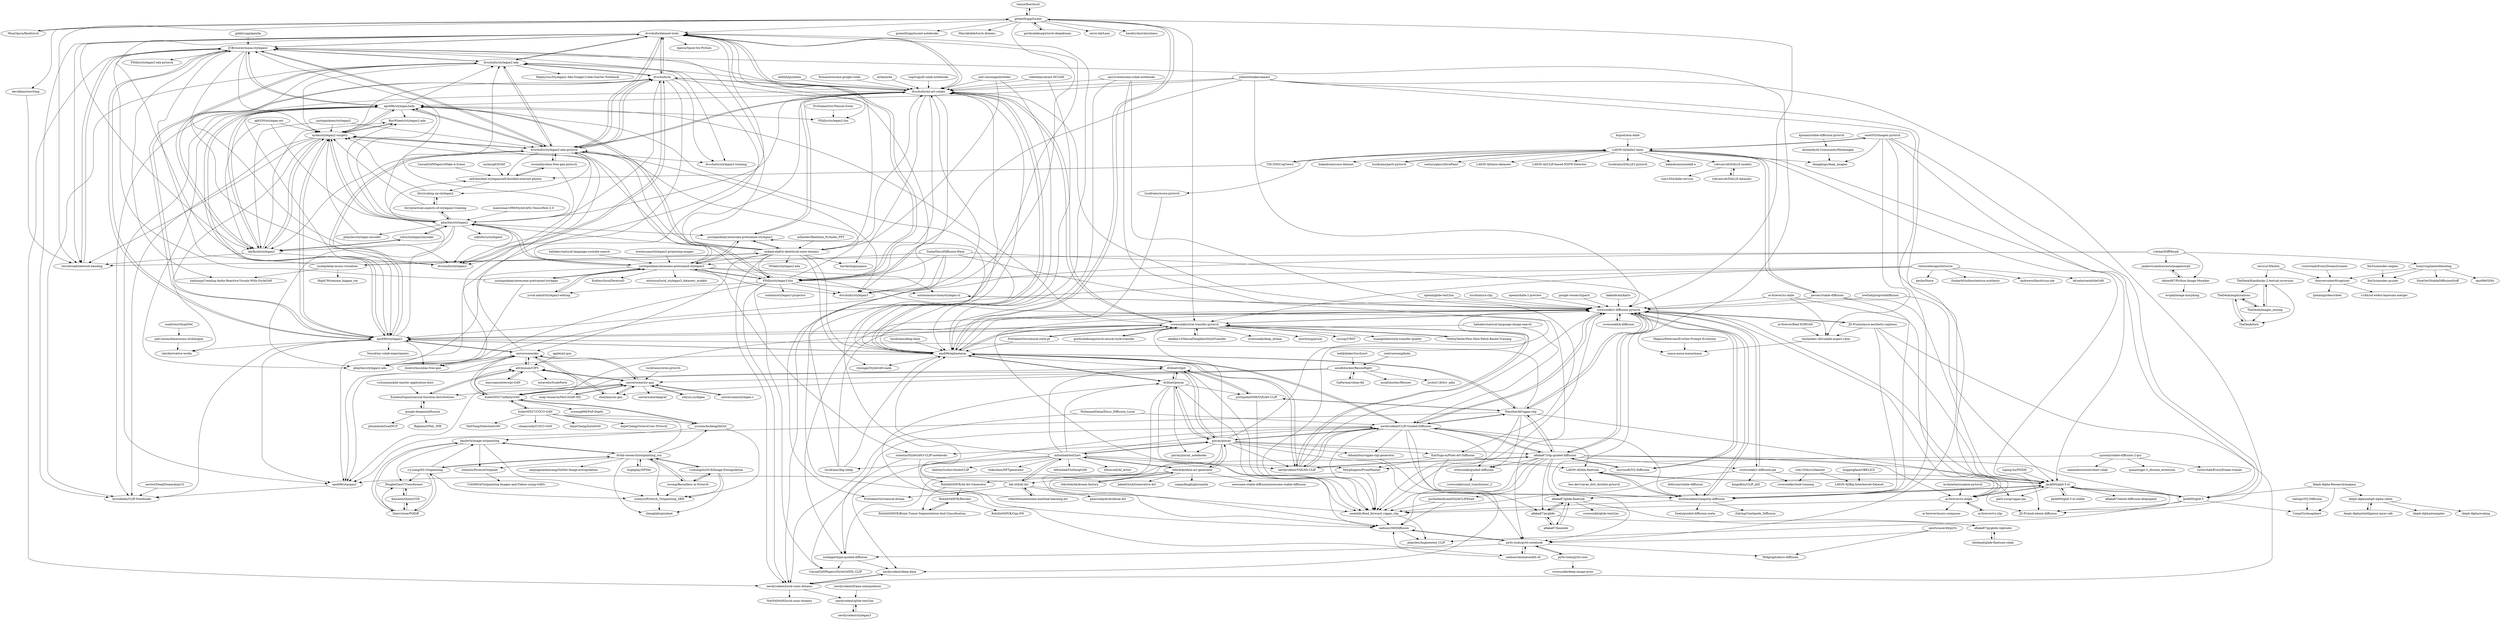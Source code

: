 digraph G {
"tensorflow/lucid" -> "greentfrapp/lucent" ["e"=1]
"giddyyupp/ganilla" -> "JCBrouwer/maua-stylegan2" ["e"=1]
"dvschultz/dataset-tools" -> "dvschultz/ai"
"dvschultz/dataset-tools" -> "dvschultz/ml-art-colabs"
"dvschultz/dataset-tools" -> "dvschultz/stylegan2-ada"
"dvschultz/dataset-tools" -> "JCBrouwer/maua-stylegan2"
"dvschultz/dataset-tools" -> "dvschultz/stylegan3"
"dvschultz/dataset-tools" -> "dvschultz/stylegan2"
"dvschultz/dataset-tools" -> "terrybroad/network-bending"
"dvschultz/dataset-tools" -> "dvschultz/stylegan2-ada-pytorch"
"dvschultz/dataset-tools" -> "PDillis/stylegan3-fun"
"dvschultz/dataset-tools" -> "skyflynil/stylegan2"
"dvschultz/dataset-tools" -> "eps696/stylegan2"
"dvschultz/dataset-tools" -> "Ajasra/Spout-for-Python" ["e"=1]
"dvschultz/dataset-tools" -> "PDillis/stylegan2-fun"
"dvschultz/dataset-tools" -> "levindabhi/CLIP-Notebooks"
"MisaOgura/flashtorch" -> "greentfrapp/lucent" ["e"=1]
"tugstugi/dl-colab-notebooks" -> "dvschultz/ml-art-colabs" ["e"=1]
"dvlab-research/outpainting_srn" -> "basilevh/image-outpainting"
"dvlab-research/outpainting_srn" -> "z-x-yang/NS-Outpainting"
"dvlab-research/outpainting_srn" -> "zcemycl/Pytorch_Outpainting_SRN"
"dvlab-research/outpainting_srn" -> "Liuhongzhi2018/Image-Extrapolation"
"dvlab-research/outpainting_srn" -> "recong/Boundless-in-Pytorch"
"dvlab-research/outpainting_srn" -> "nanjingxiaobawang/SieNet-Image-extrapolation"
"dvlab-research/outpainting_srn" -> "zhenglab/spiralnet"
"dvlab-research/outpainting_srn" -> "hughplay/DFNet" ["e"=1]
"dvlab-research/outpainting_srn" -> "owenzlz/DiverseOutpaint"
"dvlab-research/outpainting_srn" -> "yccyenchicheng/InOut"
"joel-simon/ganbreeder" -> "dvschultz/ml-art-colabs" ["e"=1]
"joel-simon/ganbreeder" -> "eps696/aphantasia" ["e"=1]
"joel-simon/ganbreeder" -> "mikael-alafriz-deel/lucid-sonic-dreams" ["e"=1]
"ak9250/stylegan-art" -> "skyflynil/stylegan2" ["e"=1]
"ak9250/stylegan-art" -> "pbaylies/stylegan2" ["e"=1]
"ak9250/stylegan-art" -> "aydao/stylegan2-surgery" ["e"=1]
"ProGamerGov/neural-style-pt" -> "crowsonkb/style-transfer-pytorch" ["e"=1]
"ProGamerGov/neural-style-pt" -> "eps696/aphantasia" ["e"=1]
"Adi-iitd/AI-Art" -> "mfrashad/text2art"
"Adi-iitd/AI-Art" -> "mehdidc/feed_forward_vqgan_clip"
"Adi-iitd/AI-Art" -> "vibertthio/awesome-machine-learning-art" ["e"=1]
"Adi-iitd/AI-Art" -> "ProGamerGov/neural-dream" ["e"=1]
"Adi-iitd/AI-Art" -> "dvschultz/ml-art-colabs"
"Adi-iitd/AI-Art" -> "pearsonkyle/Artificial-Art" ["e"=1]
"pbaylies/stylegan-encoder" -> "aydao/stylegan2-surgery" ["e"=1]
"texturedesign/texturize" -> "afruehstueck/tileGAN" ["e"=1]
"texturedesign/texturize" -> "kecho/Noice"
"texturedesign/texturize" -> "crowsonkb/style-transfer-pytorch"
"texturedesign/texturize" -> "PDillis/stylegan3-fun"
"texturedesign/texturize" -> "EmbarkStudios/texture-synthesis" ["e"=1]
"texturedesign/texturize" -> "andrewwillmott/sun-sky" ["e"=1]
"texturedesign/texturize" -> "pbaylies/stylegan2-ada"
"vibertthio/awesome-machine-learning-art" -> "dvschultz/ml-art-colabs" ["e"=1]
"vibertthio/awesome-machine-learning-art" -> "Adi-iitd/AI-Art" ["e"=1]
"hughplay/DFNet" -> "dvlab-research/outpainting_srn" ["e"=1]
"hubert0527/COCO-GAN" -> "shaanrockz/COCO-GAN"
"hubert0527/COCO-GAN" -> "AnjieCheng/InstaNAS" ["e"=1]
"hubert0527/COCO-GAN" -> "yccyenchicheng/InOut"
"hubert0527/COCO-GAN" -> "hubert0527/infinityGAN"
"hubert0527/COCO-GAN" -> "AnjieCheng/OctaveConv-Pytorch" ["e"=1]
"hubert0527/COCO-GAN" -> "Ha0Tang/SelectionGAN" ["e"=1]
"hubert0527/COCO-GAN" -> "dvlab-research/outpainting_srn"
"ProGamerGov/Neural-Zoom" -> "PDillis/stylegan2-fun"
"joel-simon/dimensions-of-dialogue" -> "tals/derivative-works"
"woctezuma/stylegan2-projecting-images" -> "justinpinkney/awesome-pretrained-stylegan3" ["e"=1]
"greentfrapp/lucent" -> "eps696/aphantasia"
"greentfrapp/lucent" -> "tensorflow/lucid" ["e"=1]
"greentfrapp/lucent" -> "crowsonkb/v-diffusion-pytorch"
"greentfrapp/lucent" -> "MisaOgura/flashtorch" ["e"=1]
"greentfrapp/lucent" -> "greentfrapp/lucent-notebooks"
"greentfrapp/lucent" -> "ProGamerGov/neural-dream" ["e"=1]
"greentfrapp/lucent" -> "Mayukhdeb/torch-dreams" ["e"=1]
"greentfrapp/lucent" -> "crowsonkb/style-transfer-pytorch"
"greentfrapp/lucent" -> "davidbau/rewriting" ["e"=1]
"greentfrapp/lucent" -> "terrybroad/network-bending"
"greentfrapp/lucent" -> "gordicaleksa/pytorch-deepdream" ["e"=1]
"greentfrapp/lucent" -> "serre-lab/Lens" ["e"=1]
"greentfrapp/lucent" -> "dvschultz/dataset-tools"
"greentfrapp/lucent" -> "hendrycks/robustness" ["e"=1]
"OndrejTexler/Few-Shot-Patch-Based-Training" -> "crowsonkb/style-transfer-pytorch" ["e"=1]
"justinpinkney/awesome-pretrained-stylegan2" -> "justinpinkney/awesome-pretrained-stylegan3" ["e"=1]
"justinpinkney/awesome-pretrained-stylegan2" -> "dvschultz/ml-art-colabs" ["e"=1]
"justinpinkney/awesome-pretrained-stylegan2" -> "mikael-alafriz-deel/lucid-sonic-dreams" ["e"=1]
"assafshocher/ResizeRight" -> "GaParmar/clean-fid" ["e"=1]
"assafshocher/ResizeRight" -> "assafshocher/Resizer" ["e"=1]
"assafshocher/ResizeRight" -> "universome/inr-gan"
"assafshocher/ResizeRight" -> "jychoi118/ilvr_adm" ["e"=1]
"assafshocher/ResizeRight" -> "chail/anyres-gan" ["e"=1]
"assafshocher/ResizeRight" -> "hubert0527/infinityGAN"
"l4rz/practical-aspects-of-stylegan2-training" -> "l4rz/scaling-up-stylegan2"
"l4rz/practical-aspects-of-stylegan2-training" -> "pbaylies/stylegan2"
"l4rz/practical-aspects-of-stylegan2-training" -> "aydao/stylegan2-surgery"
"dvschultz/ml-art-colabs" -> "dvschultz/dataset-tools"
"dvschultz/ml-art-colabs" -> "dvschultz/ai"
"dvschultz/ml-art-colabs" -> "justinpinkney/awesome-pretrained-stylegan2" ["e"=1]
"dvschultz/ml-art-colabs" -> "eps696/aphantasia"
"dvschultz/ml-art-colabs" -> "JCBrouwer/maua-stylegan2"
"dvschultz/ml-art-colabs" -> "dvschultz/stylegan2-ada-pytorch"
"dvschultz/ml-art-colabs" -> "dvschultz/stylegan2-ada"
"dvschultz/ml-art-colabs" -> "pbaylies/stylegan2"
"dvschultz/ml-art-colabs" -> "crowsonkb/v-diffusion-pytorch"
"dvschultz/ml-art-colabs" -> "crowsonkb/style-transfer-pytorch"
"dvschultz/ml-art-colabs" -> "PDillis/stylegan3-fun"
"dvschultz/ml-art-colabs" -> "eps696/stylegan2ada"
"dvschultz/ml-art-colabs" -> "eps696/stylegan2"
"dvschultz/ml-art-colabs" -> "harskish/ganspace" ["e"=1]
"dvschultz/ml-art-colabs" -> "dvschultz/stylegan3"
"manicman1999/StyleGAN2-Tensorflow-2.0" -> "pbaylies/stylegan2" ["e"=1]
"eps696/stylegan2" -> "eps696/stylegan2ada"
"eps696/stylegan2" -> "aydao/stylegan2-surgery"
"eps696/stylegan2" -> "JCBrouwer/maua-stylegan2"
"eps696/stylegan2" -> "eps696/stargan2"
"eps696/stylegan2" -> "dvschultz/stylegan2-ada"
"eps696/stylegan2" -> "duskvirkus/alias-free-gan"
"eps696/stylegan2" -> "dvschultz/stylegan2-ada-pytorch"
"eps696/stylegan2" -> "Norod/my-colab-experiments"
"eps696/stylegan2" -> "universome/alis"
"eps696/stylegan2" -> "self-distilled-stylegan/self-distilled-internet-photos"
"eps696/stylegan2" -> "levindabhi/CLIP-Notebooks"
"eps696/stylegan2" -> "tals/derivative-works"
"eps696/stylegan2" -> "eps696/aphantasia"
"msieg/deep-music-visualizer" -> "HighCWu/anime_biggan_toy" ["e"=1]
"msieg/deep-music-visualizer" -> "mikael-alafriz-deel/lucid-sonic-dreams"
"msieg/deep-music-visualizer" -> "hanhung/Creating-Audio-Reactive-Visuals-With-StyleGAN"
"msieg/deep-music-visualizer" -> "JCBrouwer/maua-stylegan2"
"sedthh/pyxelate" -> "dvschultz/ml-art-colabs" ["e"=1]
"aiXander/Realtime_PyAudio_FFT" -> "mikael-alafriz-deel/lucid-sonic-dreams" ["e"=1]
"justinpinkney/awesome-pretrained-stylegan" -> "justinpinkney/awesome-pretrained-stylegan3" ["e"=1]
"justinpinkney/awesome-pretrained-stylegan" -> "JCBrouwer/maua-stylegan2" ["e"=1]
"justinpinkney/awesome-pretrained-stylegan" -> "pbaylies/stylegan2-ada" ["e"=1]
"rolux/stylegan2encoder" -> "skyflynil/stylegan2" ["e"=1]
"rolux/stylegan2encoder" -> "pbaylies/stylegan2" ["e"=1]
"firmai/awesome-google-colab" -> "dvschultz/ml-art-colabs" ["e"=1]
"jankovicsandras/autoimagemorph" -> "ddowd97/Python-Image-Morpher"
"JCBrouwer/maua-stylegan2" -> "terrybroad/network-bending"
"JCBrouwer/maua-stylegan2" -> "dvschultz/stylegan2"
"JCBrouwer/maua-stylegan2" -> "maua-maua-maua/maua"
"JCBrouwer/maua-stylegan2" -> "dvschultz/dataset-tools"
"JCBrouwer/maua-stylegan2" -> "dvschultz/stylegan2-ada"
"JCBrouwer/maua-stylegan2" -> "eps696/stylegan2"
"JCBrouwer/maua-stylegan2" -> "hanhung/Creating-Audio-Reactive-Visuals-With-StyleGAN"
"JCBrouwer/maua-stylegan2" -> "aydao/stylegan2-surgery"
"JCBrouwer/maua-stylegan2" -> "dvschultz/stylegan2-ada-pytorch"
"JCBrouwer/maua-stylegan2" -> "eps696/stylegan2ada"
"JCBrouwer/maua-stylegan2" -> "nerdyrodent/lucid-sonic-dreams"
"JCBrouwer/maua-stylegan2" -> "PDillis/stylegan2-ada-pytorch"
"gordicaleksa/pytorch-neural-style-transfer" -> "crowsonkb/style-transfer-pytorch" ["e"=1]
"justinpinkney/stylegan2" -> "skyflynil/stylegan2" ["e"=1]
"justinpinkney/stylegan2" -> "aydao/stylegan2-surgery" ["e"=1]
"justinpinkney/stylegan2" -> "dvschultz/stylegan2-ada-pytorch" ["e"=1]
"skyflynil/stylegan2" -> "aydao/stylegan2-surgery"
"skyflynil/stylegan2" -> "dvschultz/stylegan2"
"skyflynil/stylegan2" -> "RoyWheels/stylegan2-ada"
"skyflynil/stylegan2" -> "terrybroad/network-bending"
"skyflynil/stylegan2" -> "eps696/stylegan2ada"
"skyflynil/stylegan2" -> "rolux/stylegan2encoder" ["e"=1]
"skyflynil/stylegan2" -> "dvschultz/ai"
"ddowd97/Python-Image-Morpher" -> "jankovicsandras/autoimagemorph"
"ddowd97/Python-Image-Morpher" -> "avojak/image-morphing"
"terrybroad/network-bending" -> "JCBrouwer/maua-stylegan2"
"lucidrains/siren-pytorch" -> "universome/inr-gan" ["e"=1]
"pbaylies/stylegan2" -> "aydao/stylegan2-surgery"
"pbaylies/stylegan2" -> "pbaylies/stylegan2-ada"
"pbaylies/stylegan2" -> "rolux/stylegan2encoder" ["e"=1]
"pbaylies/stylegan2" -> "skyflynil/stylegan2"
"pbaylies/stylegan2" -> "JCBrouwer/maua-stylegan2"
"pbaylies/stylegan2" -> "dvschultz/ai"
"pbaylies/stylegan2" -> "nikhiltiru/stylegan2" ["e"=1]
"pbaylies/stylegan2" -> "RoyWheels/stylegan2-ada"
"pbaylies/stylegan2" -> "dvschultz/stylegan2"
"pbaylies/stylegan2" -> "eps696/stylegan2ada"
"pbaylies/stylegan2" -> "dvschultz/stylegan2-ada"
"pbaylies/stylegan2" -> "l4rz/practical-aspects-of-stylegan2-training"
"pbaylies/stylegan2" -> "justinpinkney/awesome-pretrained-stylegan3"
"pbaylies/stylegan2" -> "justinpinkney/awesome-pretrained-stylegan2" ["e"=1]
"pbaylies/stylegan2" -> "pbaylies/stylegan-encoder" ["e"=1]
"davidbau/rewriting" -> "terrybroad/network-bending" ["e"=1]
"dvschultz/ai" -> "dvschultz/stylegan2"
"dvschultz/ai" -> "dvschultz/dataset-tools"
"dvschultz/ai" -> "dvschultz/ml-art-colabs"
"dvschultz/ai" -> "skyflynil/stylegan2"
"dvschultz/ai" -> "dvschultz/stylegan2-ada"
"dvschultz/ai" -> "dvschultz/stylegan2-training"
"dvschultz/ai" -> "dvschultz/stylegan2-ada-pytorch"
"dvschultz/ai" -> "aydao/stylegan2-surgery"
"dvschultz/ai" -> "dvschultz/stylegan3"
"dvschultz/ai" -> "pbaylies/stylegan2-ada"
"gordicaleksa/pytorch-deepdream" -> "greentfrapp/lucent" ["e"=1]
"z-x-yang/NS-Outpainting" -> "dvlab-research/outpainting_srn"
"z-x-yang/NS-Outpainting" -> "zcemycl/Pytorch_Outpainting_SRN"
"z-x-yang/NS-Outpainting" -> "Sherrylone/PQDiff"
"z-x-yang/NS-Outpainting" -> "basilevh/image-outpainting"
"z-x-yang/NS-Outpainting" -> "PengleiGao/UTransformer"
"basilevh/image-outpainting" -> "dvlab-research/outpainting_srn"
"basilevh/image-outpainting" -> "zcemycl/Pytorch_Outpainting_SRN"
"basilevh/image-outpainting" -> "owenzlz/DiverseOutpaint"
"basilevh/image-outpainting" -> "PengleiGao/UTransformer"
"basilevh/image-outpainting" -> "Sherrylone/PQDiff"
"dvschultz/stylegan2" -> "dvschultz/ai"
"recong/Boundless-in-Pytorch" -> "Liuhongzhi2018/Image-Extrapolation"
"recong/Boundless-in-Pytorch" -> "zcemycl/Pytorch_Outpainting_SRN"
"recong/Boundless-in-Pytorch" -> "dvlab-research/outpainting_srn"
"aydao/stylegan2-surgery" -> "RoyWheels/stylegan2-ada"
"aydao/stylegan2-surgery" -> "eps696/stylegan2ada"
"aydao/stylegan2-surgery" -> "levindabhi/CLIP-Notebooks"
"aydao/stylegan2-surgery" -> "skyflynil/stylegan2"
"aydao/stylegan2-surgery" -> "terrybroad/network-bending"
"aydao/stylegan2-surgery" -> "tals/derivative-works"
"aydao/stylegan2-surgery" -> "eps696/stylegan2"
"aydao/stylegan2-surgery" -> "pbaylies/stylegan2"
"aydao/stylegan2-surgery" -> "dvschultz/stylegan2-ada-pytorch"
"owenzlz/DiverseOutpaint" -> "Udit9654/Outpainting-Images-and-Videos-using-GANs"
"noahtren/GlyphNet" -> "joel-simon/dimensions-of-dialogue"
"Liuhongzhi2018/Image-Extrapolation" -> "zhenglab/spiralnet"
"Liuhongzhi2018/Image-Extrapolation" -> "recong/Boundless-in-Pytorch"
"Liuhongzhi2018/Image-Extrapolation" -> "dvlab-research/outpainting_srn"
"Liuhongzhi2018/Image-Extrapolation" -> "zcemycl/Pytorch_Outpainting_SRN"
"TheDenk/augmixations" -> "TheDenk/hwb"
"TheDenk/augmixations" -> "TheDenk/images_mixing"
"afiaka87/clip-guided-diffusion" -> "nerdyrodent/CLIP-Guided-Diffusion"
"afiaka87/clip-guided-diffusion" -> "crowsonkb/v-diffusion-pytorch"
"afiaka87/clip-guided-diffusion" -> "afiaka87/pyglide"
"afiaka87/clip-guided-diffusion" -> "EleutherAI/vqgan-clip"
"afiaka87/clip-guided-diffusion" -> "crowsonkb/guided-diffusion"
"afiaka87/clip-guided-diffusion" -> "Jack000/glid-3-xl"
"afiaka87/clip-guided-diffusion" -> "mehdidc/feed_forward_vqgan_clip"
"afiaka87/clip-guided-diffusion" -> "sadnow/360Diffusion"
"afiaka87/clip-guided-diffusion" -> "nerdyrodent/VQGAN-CLIP" ["e"=1]
"afiaka87/clip-guided-diffusion" -> "microsoft/VQ-Diffusion" ["e"=1]
"afiaka87/clip-guided-diffusion" -> "crowsonkb/v-diffusion-jax"
"afiaka87/clip-guided-diffusion" -> "pschaldenbrand/StyleCLIPDraw" ["e"=1]
"afiaka87/clip-guided-diffusion" -> "Jack000/glid-3"
"afiaka87/clip-guided-diffusion" -> "ai-forever/ru-dolph"
"afiaka87/clip-guided-diffusion" -> "afiaka87/glide-finetune"
"dvschultz/stylegan2-ada" -> "dvschultz/stylegan2-ada-pytorch"
"dvschultz/stylegan2-ada" -> "dvschultz/stylegan2-training"
"dvschultz/stylegan2-ada" -> "dvschultz/dataset-tools"
"dvschultz/stylegan2-ada" -> "dvschultz/stylegan2"
"dvschultz/stylegan2-ada" -> "JCBrouwer/maua-stylegan2"
"dvschultz/stylegan2-ada" -> "Hephyrius/Stylegan2-Ada-Google-Colab-Starter-Notebook"
"dvschultz/stylegan2-ada" -> "aydao/stylegan2-surgery"
"dvschultz/stylegan2-ada" -> "levindabhi/CLIP-Notebooks"
"dvschultz/stylegan2-ada" -> "eps696/stylegan2"
"dvschultz/stylegan2-ada" -> "dvschultz/ai"
"haltakov/natural-language-image-search" -> "nerdyrodent/CLIP-Guided-Diffusion" ["e"=1]
"haltakov/natural-language-image-search" -> "eps696/stylegan2" ["e"=1]
"eps696/aphantasia" -> "dvschultz/ml-art-colabs"
"eps696/aphantasia" -> "eps696/stylegan2"
"eps696/aphantasia" -> "greentfrapp/lucent"
"eps696/aphantasia" -> "crowsonkb/style-transfer-pytorch"
"eps696/aphantasia" -> "eps696/stargan2"
"eps696/aphantasia" -> "crowsonkb/v-diffusion-pytorch"
"eps696/aphantasia" -> "eps696/stylegan2ada"
"eps696/aphantasia" -> "nerdyrodent/VQGAN-CLIP" ["e"=1]
"eps696/aphantasia" -> "nerdyrodent/CLIP-Guided-Diffusion"
"eps696/aphantasia" -> "EleutherAI/vqgan-clip"
"eps696/aphantasia" -> "dribnet/pixray"
"eps696/aphantasia" -> "dribnet/clipit"
"eps696/aphantasia" -> "dvschultz/dataset-tools"
"eps696/aphantasia" -> "rinongal/StyleGAN-nada" ["e"=1]
"eps696/aphantasia" -> "justinpinkney/awesome-pretrained-stylegan2" ["e"=1]
"marcoamonteiro/pi-GAN" -> "advimman/CIPS" ["e"=1]
"nerdyrodent/VQGAN-CLIP" -> "nerdyrodent/CLIP-Guided-Diffusion" ["e"=1]
"nerdyrodent/VQGAN-CLIP" -> "eps696/aphantasia" ["e"=1]
"nerdyrodent/VQGAN-CLIP" -> "afiaka87/clip-guided-diffusion" ["e"=1]
"nerdyrodent/VQGAN-CLIP" -> "crowsonkb/v-diffusion-pytorch" ["e"=1]
"nerdyrodent/VQGAN-CLIP" -> "crowsonkb/style-transfer-pytorch" ["e"=1]
"lucidrains/deep-daze" -> "eps696/aphantasia" ["e"=1]
"lucidrains/big-sleep" -> "eps696/aphantasia" ["e"=1]
"lucidrains/big-sleep" -> "dvschultz/ml-art-colabs" ["e"=1]
"lucidrains/big-sleep" -> "crowsonkb/v-diffusion-pytorch" ["e"=1]
"GaParmar/clean-fid" -> "assafshocher/ResizeRight" ["e"=1]
"sportsracer48/pytti" -> "pytti-tools/pytti-notebook"
"sportsracer48/pytti" -> "Midgraph/disco-diffusion"
"Rohith04MVK/AI-Art-Generator" -> "Rohith04MVK/Recolor"
"Rohith04MVK/AI-Art-Generator" -> "Rohith04MVK/Brain-Tumor-Segmentation-And-Classification"
"Aleph-Alpha/aleph-alpha-client" -> "Aleph-Alpha/examples"
"Aleph-Alpha/aleph-alpha-client" -> "Aleph-Alpha/scaling"
"Aleph-Alpha/aleph-alpha-client" -> "Aleph-Alpha/intelligence-layer-sdk"
"teddykoker/torchsort" -> "assafshocher/ResizeRight" ["e"=1]
"hubert0527/infinityGAN" -> "yccyenchicheng/InOut"
"hubert0527/infinityGAN" -> "universome/alis"
"hubert0527/infinityGAN" -> "universome/inr-gan"
"hubert0527/infinityGAN" -> "advimman/CIPS"
"hubert0527/infinityGAN" -> "hubert0527/COCO-GAN"
"hubert0527/infinityGAN" -> "zswang666/PnP-Depth" ["e"=1]
"amrzv/awesome-colab-notebooks" -> "dvschultz/ml-art-colabs" ["e"=1]
"amrzv/awesome-colab-notebooks" -> "crowsonkb/v-diffusion-pytorch" ["e"=1]
"amrzv/awesome-colab-notebooks" -> "KaliYuga-ai/Pixel-Art-Diffusion" ["e"=1]
"amrzv/awesome-colab-notebooks" -> "eps696/aphantasia" ["e"=1]
"universome/inr-gan" -> "advimman/CIPS"
"universome/inr-gan" -> "sihyun-yu/digan" ["e"=1]
"universome/inr-gan" -> "chail/anyres-gan" ["e"=1]
"universome/inr-gan" -> "universome/stylegan-v" ["e"=1]
"universome/inr-gan" -> "universome/alis"
"universome/inr-gan" -> "snap-research/MoCoGAN-HD" ["e"=1]
"universome/inr-gan" -> "hubert0527/infinityGAN"
"universome/inr-gan" -> "universome/epigraf" ["e"=1]
"universome/inr-gan" -> "EmilienDupont/neural-function-distributions"
"haltakov/natural-language-youtube-search" -> "justinpinkney/awesome-pretrained-stylegan3" ["e"=1]
"mehdidc/feed_forward_vqgan_clip" -> "sadnow/360Diffusion"
"mehdidc/feed_forward_vqgan_clip" -> "pbaylies/Augmented_CLIP"
"EleutherAI/vqgan-clip" -> "mehdidc/feed_forward_vqgan_clip"
"EleutherAI/vqgan-clip" -> "crowsonkb/v-diffusion-pytorch"
"EleutherAI/vqgan-clip" -> "afiaka87/clip-guided-diffusion"
"EleutherAI/vqgan-clip" -> "crowsonkb/guided-diffusion"
"EleutherAI/vqgan-clip" -> "eps696/aphantasia"
"EleutherAI/vqgan-clip" -> "justinjohn0306/VQGAN-CLIP"
"EleutherAI/vqgan-clip" -> "nerdyrodent/CLIP-Guided-Diffusion"
"EleutherAI/vqgan-clip" -> "JD-P/cloob-latent-diffusion"
"EleutherAI/vqgan-clip" -> "eps696/stargan2"
"EleutherAI/vqgan-clip" -> "eps696/stylegan2"
"dvschultz/stylegan2-ada-pytorch" -> "dvschultz/stylegan2-ada"
"dvschultz/stylegan2-ada-pytorch" -> "aydao/stylegan2-surgery"
"dvschultz/stylegan2-ada-pytorch" -> "eps696/stylegan2ada"
"dvschultz/stylegan2-ada-pytorch" -> "l4rz/scaling-up-stylegan2"
"dvschultz/stylegan2-ada-pytorch" -> "dvschultz/dataset-tools"
"dvschultz/stylegan2-ada-pytorch" -> "JCBrouwer/maua-stylegan2"
"dvschultz/stylegan2-ada-pytorch" -> "eps696/stylegan2"
"dvschultz/stylegan2-ada-pytorch" -> "dvschultz/stylegan2"
"dvschultz/stylegan2-ada-pytorch" -> "dvschultz/stylegan2-training"
"dvschultz/stylegan2-ada-pytorch" -> "rosinality/alias-free-gan-pytorch" ["e"=1]
"dvschultz/stylegan2-ada-pytorch" -> "dvschultz/ai"
"dvschultz/stylegan2-ada-pytorch" -> "self-distilled-stylegan/self-distilled-internet-photos"
"dvschultz/stylegan2-ada-pytorch" -> "skyflynil/stylegan2"
"dvschultz/stylegan2-ada-pytorch" -> "dvschultz/stylegan3"
"dvschultz/stylegan2-ada-pytorch" -> "dvschultz/ml-art-colabs"
"mikael-alafriz-deel/lucid-sonic-dreams" -> "justinpinkney/awesome-pretrained-stylegan2" ["e"=1]
"mikael-alafriz-deel/lucid-sonic-dreams" -> "msieg/deep-music-visualizer"
"mikael-alafriz-deel/lucid-sonic-dreams" -> "JCBrouwer/maua-stylegan2"
"mikael-alafriz-deel/lucid-sonic-dreams" -> "dvschultz/ml-art-colabs"
"mikael-alafriz-deel/lucid-sonic-dreams" -> "justinpinkney/awesome-pretrained-stylegan3"
"mikael-alafriz-deel/lucid-sonic-dreams" -> "dvschultz/dataset-tools"
"mikael-alafriz-deel/lucid-sonic-dreams" -> "PDillis/stylegan3-fun"
"mikael-alafriz-deel/lucid-sonic-dreams" -> "eps696/aphantasia"
"mikael-alafriz-deel/lucid-sonic-dreams" -> "universome/alis"
"mikael-alafriz-deel/lucid-sonic-dreams" -> "dvschultz/stylegan2-ada-pytorch"
"mikael-alafriz-deel/lucid-sonic-dreams" -> "harskish/ganspace" ["e"=1]
"mikael-alafriz-deel/lucid-sonic-dreams" -> "pbaylies/stylegan2"
"mikael-alafriz-deel/lucid-sonic-dreams" -> "nerdyrodent/lucid-sonic-dreams"
"mikael-alafriz-deel/lucid-sonic-dreams" -> "rinongal/StyleGAN-nada" ["e"=1]
"mikael-alafriz-deel/lucid-sonic-dreams" -> "NVlabs/stylegan2-ada" ["e"=1]
"eps696/stylegan2ada" -> "aydao/stylegan2-surgery"
"eps696/stylegan2ada" -> "eps696/stylegan2"
"eps696/stylegan2ada" -> "pbaylies/stylegan2-ada"
"eps696/stylegan2ada" -> "skyflynil/stylegan2"
"eps696/stylegan2ada" -> "levindabhi/CLIP-Notebooks"
"eps696/stylegan2ada" -> "dvschultz/stylegan2-ada-pytorch"
"eps696/stylegan2ada" -> "PDillis/stylegan2-fun"
"eps696/stylegan2ada" -> "PDillis/stylegan3-fun"
"eps696/stylegan2ada" -> "eps696/stargan2"
"eps696/stylegan2ada" -> "RoyWheels/stylegan2-ada"
"eps696/stylegan2ada" -> "JCBrouwer/maua-stylegan2"
"eps696/stylegan2ada" -> "dvschultz/stylegan2-ada"
"robvanvolt/DALLE-datasets" -> "robvanvolt/DALLE-models"
"dribnet/clipit" -> "dribnet/pixray"
"dribnet/clipit" -> "mehdidc/feed_forward_vqgan_clip"
"dribnet/clipit" -> "eps696/stargan2"
"dribnet/clipit" -> "pixray/pixray"
"dribnet/clipit" -> "justinjohn0306/VQGAN-CLIP"
"rosinality/alias-free-gan-pytorch" -> "self-distilled-stylegan/self-distilled-internet-photos" ["e"=1]
"rosinality/alias-free-gan-pytorch" -> "duskvirkus/alias-free-gan" ["e"=1]
"rosinality/alias-free-gan-pytorch" -> "dvschultz/stylegan2-ada-pytorch" ["e"=1]
"EmilienDupont/neural-function-distributions" -> "advimman/CIPS"
"EmilienDupont/neural-function-distributions" -> "google-deepmind/functa"
"snap-research/MoCoGAN-HD" -> "universome/inr-gan" ["e"=1]
"snap-research/MoCoGAN-HD" -> "advimman/CIPS" ["e"=1]
"sadnow/AnimationKit-AI" -> "sadnow/360Diffusion"
"sadnow/AnimationKit-AI" -> "pytti-tools/pytti-notebook"
"volotat/DiffMorph" -> "ddowd97/Python-Image-Morpher"
"volotat/DiffMorph" -> "jankovicsandras/autoimagemorph"
"volotat/DiffMorph" -> "lunarring/latentblending"
"volotat/DiffMorph" -> "eps696/stylegan2"
"volotat/DiffMorph" -> "terrybroad/network-bending"
"universome/alis" -> "universome/inr-gan"
"universome/alis" -> "advimman/CIPS"
"universome/alis" -> "hubert0527/infinityGAN"
"universome/alis" -> "chail/anyres-gan" ["e"=1]
"universome/alis" -> "eps696/stylegan2"
"universome/alis" -> "aydao/stylegan2-surgery"
"universome/alis" -> "pbaylies/stylegan2-ada"
"universome/alis" -> "eps696/stargan2"
"universome/alis" -> "duskvirkus/alias-free-gan"
"justinjohn0306/VQGAN-CLIP" -> "mehdidc/feed_forward_vqgan_clip"
"justinjohn0306/VQGAN-CLIP" -> "dribnet/clipit"
"justinjohn0306/VQGAN-CLIP" -> "EleutherAI/vqgan-clip"
"crowsonkb/style-transfer-pytorch" -> "gordicaleksa/pytorch-neural-style-transfer" ["e"=1]
"crowsonkb/style-transfer-pytorch" -> "ProGamerGov/neural-style-pt" ["e"=1]
"crowsonkb/style-transfer-pytorch" -> "crowsonkb/v-diffusion-pytorch"
"crowsonkb/style-transfer-pytorch" -> "nkolkin13/NeuralNeighborStyleTransfer" ["e"=1]
"crowsonkb/style-transfer-pytorch" -> "eps696/aphantasia"
"crowsonkb/style-transfer-pytorch" -> "eps696/stylegan2"
"crowsonkb/style-transfer-pytorch" -> "crowsonkb/deep_dream" ["e"=1]
"crowsonkb/style-transfer-pytorch" -> "eps696/stylegan2ada"
"crowsonkb/style-transfer-pytorch" -> "dvschultz/ml-art-colabs"
"crowsonkb/style-transfer-pytorch" -> "moritztng/prism" ["e"=1]
"crowsonkb/style-transfer-pytorch" -> "OndrejTexler/Few-Shot-Patch-Based-Training" ["e"=1]
"crowsonkb/style-transfer-pytorch" -> "nerdyrodent/VQGAN-CLIP" ["e"=1]
"crowsonkb/style-transfer-pytorch" -> "czczup/URST" ["e"=1]
"crowsonkb/style-transfer-pytorch" -> "huangeddie/style-transfer-quality"
"crowsonkb/style-transfer-pytorch" -> "hubert0527/infinityGAN"
"crowsonkb/guided-diffusion" -> "crowsonkb/cond_transformer_2"
"RoyWheels/stylegan2-ada" -> "aydao/stylegan2-surgery"
"nerdyrodent/lucid-sonic-dreams" -> "nerdyrodent/deep-daze"
"nerdyrodent/lucid-sonic-dreams" -> "NotNANtoN/lucid-sonic-dreams"
"nerdyrodent/lucid-sonic-dreams" -> "nerdyrodent/glide-text2im"
"advimman/CIPS" -> "universome/inr-gan"
"advimman/CIPS" -> "EmilienDupont/neural-function-distributions"
"advimman/CIPS" -> "entavelis/ScaleParty"
"advimman/CIPS" -> "universome/alis"
"advimman/CIPS" -> "marcoamonteiro/pi-GAN" ["e"=1]
"robvanvolt/DALLE-models" -> "robvanvolt/DALLE-datasets"
"robvanvolt/DALLE-models" -> "rom1504/dalle-service"
"apple/ml-gsn" -> "advimman/CIPS" ["e"=1]
"ai-forever/ru-clip" -> "ai-forever/ru-dolph" ["e"=1]
"l4rz/scaling-up-stylegan2" -> "l4rz/practical-aspects-of-stylegan2-training"
"l4rz/scaling-up-stylegan2" -> "aydao/stylegan2-surgery"
"yccyenchicheng/InOut" -> "zcemycl/Pytorch_Outpainting_SRN"
"yccyenchicheng/InOut" -> "hubert0527/infinityGAN"
"yccyenchicheng/InOut" -> "basilevh/image-outpainting"
"eps696/stargan2" -> "levindabhi/CLIP-Notebooks"
"nshepperd/jax-guided-diffusion" -> "nerdyrodent/deep-daze"
"nshepperd/jax-guided-diffusion" -> "CasualGANPapers/StyleGANXL-CLIP"
"Rohith04MVK/Brain-Tumor-Segmentation-And-Classification" -> "Rohith04MVK/Recolor"
"aertist/DeepDreamAnimV2" -> "levindabhi/CLIP-Notebooks"
"nerdyrodent/deep-daze" -> "nerdyrodent/lucid-sonic-dreams"
"zcemycl/Pytorch_Outpainting_SRN" -> "zhenglab/spiralnet"
"pesser/stable-diffusion" -> "crowsonkb/v-diffusion-pytorch" ["e"=1]
"pesser/stable-diffusion" -> "Jack000/glid-3-xl" ["e"=1]
"pesser/stable-diffusion" -> "LAION-AI/dalle2-laion" ["e"=1]
"pesser/stable-diffusion" -> "multimodalart/majesty-diffusion" ["e"=1]
"PDillis/stylegan3-fun" -> "justinpinkney/awesome-pretrained-stylegan3"
"PDillis/stylegan3-fun" -> "nerdyrodent/lucid-sonic-dreams"
"PDillis/stylegan3-fun" -> "eps696/stylegan2ada"
"PDillis/stylegan3-fun" -> "dvschultz/stylegan3"
"PDillis/stylegan3-fun" -> "pbaylies/stylegan2-ada"
"PDillis/stylegan3-fun" -> "ouhenio/stylegan3-projector"
"PDillis/stylegan3-fun" -> "CasualGANPapers/StyleGANXL-CLIP"
"PDillis/stylegan3-fun" -> "dvschultz/dataset-tools"
"PDillis/stylegan3-fun" -> "yuval-alaluf/stylegan3-editing" ["e"=1]
"PDillis/stylegan3-fun" -> "dvschultz/stylegan2-ada-pytorch"
"PDillis/stylegan3-fun" -> "autonomousvision/stylegan-xl" ["e"=1]
"PDillis/stylegan3-fun" -> "aydao/stylegan2-surgery"
"ouhenio/StyleGAN3-CLIP-notebooks" -> "CasualGANPapers/StyleGANXL-CLIP"
"ouhenio/StyleGAN3-CLIP-notebooks" -> "sadnow/360Diffusion"
"ai-forever/ru-dalle" -> "ai-forever/ru-dolph" ["e"=1]
"ai-forever/ru-dalle" -> "crowsonkb/v-diffusion-pytorch" ["e"=1]
"ai-forever/ru-dalle" -> "shonenkov-AI/rudalle-aspect-ratio" ["e"=1]
"openai/glide-text2im" -> "crowsonkb/v-diffusion-pytorch" ["e"=1]
"lowfuel/progrockdiffusion" -> "Jack000/glid-3-xl" ["e"=1]
"lowfuel/progrockdiffusion" -> "crowsonkb/v-diffusion-pytorch" ["e"=1]
"crowsonkb/v-diffusion-pytorch" -> "afiaka87/clip-guided-diffusion"
"crowsonkb/v-diffusion-pytorch" -> "crowsonkb/v-diffusion-jax"
"crowsonkb/v-diffusion-pytorch" -> "crowsonkb/style-transfer-pytorch"
"crowsonkb/v-diffusion-pytorch" -> "nerdyrodent/CLIP-Guided-Diffusion"
"crowsonkb/v-diffusion-pytorch" -> "EleutherAI/vqgan-clip"
"crowsonkb/v-diffusion-pytorch" -> "crowsonkb/k-diffusion" ["e"=1]
"crowsonkb/v-diffusion-pytorch" -> "sadnow/360Diffusion"
"crowsonkb/v-diffusion-pytorch" -> "multimodalart/majesty-diffusion"
"crowsonkb/v-diffusion-pytorch" -> "mehdidc/feed_forward_vqgan_clip"
"crowsonkb/v-diffusion-pytorch" -> "JD-P/cloob-latent-diffusion"
"crowsonkb/v-diffusion-pytorch" -> "autonomousvision/stylegan-xl" ["e"=1]
"crowsonkb/v-diffusion-pytorch" -> "microsoft/VQ-Diffusion" ["e"=1]
"crowsonkb/v-diffusion-pytorch" -> "JD-P/simulacra-aesthetic-captions" ["e"=1]
"crowsonkb/v-diffusion-pytorch" -> "ai-forever/ru-dolph"
"crowsonkb/v-diffusion-pytorch" -> "nshepperd/jax-guided-diffusion"
"ai-forever/Real-ESRGAN" -> "shonenkov-AI/rudalle-aspect-ratio" ["e"=1]
"nerdyrodent/CLIP-Guided-Diffusion" -> "afiaka87/clip-guided-diffusion"
"nerdyrodent/CLIP-Guided-Diffusion" -> "nerdyrodent/VQGAN-CLIP" ["e"=1]
"nerdyrodent/CLIP-Guided-Diffusion" -> "crowsonkb/v-diffusion-pytorch"
"nerdyrodent/CLIP-Guided-Diffusion" -> "mehdidc/feed_forward_vqgan_clip"
"nerdyrodent/CLIP-Guided-Diffusion" -> "crowsonkb/guided-diffusion"
"nerdyrodent/CLIP-Guided-Diffusion" -> "nerdyrodent/deep-daze"
"nerdyrodent/CLIP-Guided-Diffusion" -> "pytti-tools/pytti-notebook"
"nerdyrodent/CLIP-Guided-Diffusion" -> "multimodalart/majesty-diffusion"
"nerdyrodent/CLIP-Guided-Diffusion" -> "eps696/aphantasia"
"nerdyrodent/CLIP-Guided-Diffusion" -> "nshepperd/jax-guided-diffusion"
"nerdyrodent/CLIP-Guided-Diffusion" -> "EleutherAI/vqgan-clip"
"nerdyrodent/CLIP-Guided-Diffusion" -> "afiaka87/pyglide"
"nerdyrodent/CLIP-Guided-Diffusion" -> "rkhamilton/vqgan-clip-generator"
"nerdyrodent/CLIP-Guided-Diffusion" -> "LAION-AI/ldm-finetune"
"nerdyrodent/CLIP-Guided-Diffusion" -> "pixray/pixray"
"rbbrdckybk/ai-art-generator" -> "rbbrdckybk/dream-factory" ["e"=1]
"rbbrdckybk/ai-art-generator" -> "mfrashad/text2art"
"rbbrdckybk/ai-art-generator" -> "Rohith04MVK/AI-Art-Generator"
"rbbrdckybk/ai-art-generator" -> "pixray/pixray"
"rbbrdckybk/ai-art-generator" -> "Adi-iitd/AI-Art"
"rbbrdckybk/ai-art-generator" -> "JakobGlock/Generative-Art" ["e"=1]
"rbbrdckybk/ai-art-generator" -> "sepandhaghighi/samila" ["e"=1]
"rbbrdckybk/ai-art-generator" -> "awesome-stable-diffusion/awesome-stable-diffusion" ["e"=1]
"autonomousvision/stylegan-xl" -> "crowsonkb/v-diffusion-pytorch" ["e"=1]
"MohamadZeina/Disco_Diffusion_Local" -> "nerdyrodent/CLIP-Guided-Diffusion" ["e"=1]
"MohamadZeina/Disco_Diffusion_Local" -> "nerdyrodent/lucid-sonic-dreams" ["e"=1]
"afiaka87/glide-finetune" -> "afiaka87/laionide"
"afiaka87/glide-finetune" -> "afiaka87/pyglide"
"afiaka87/glide-finetune" -> "afiaka87/pyglide-replicate"
"afiaka87/glide-finetune" -> "crowsonkb/glide-text2im"
"lucidrains/x-clip" -> "crowsonkb/v-diffusion-pytorch" ["e"=1]
"cene555/Imagen-pytorch" -> "deepglugs/deep_imagen"
"cene555/Imagen-pytorch" -> "LAION-AI/dalle2-laion"
"cene555/Imagen-pytorch" -> "shonenkov-AI/rudalle-aspect-ratio"
"cene555/Imagen-pytorch" -> "ai-forever/ru-dolph"
"cene555/Imagen-pytorch" -> "Jack000/glid-3-xl"
"cene555/Imagen-pytorch" -> "Jack000/glid-3"
"archinetai/surgeon-pytorch" -> "ai-forever/ru-dolph" ["e"=1]
"mfrashad/text2art" -> "rbbrdckybk/ai-art-generator"
"mfrashad/text2art" -> "dribnet/clipit"
"mfrashad/text2art" -> "Adi-iitd/AI-Art"
"mfrashad/text2art" -> "pixray/pixray"
"mfrashad/text2art" -> "Rohith04MVK/AI-Art-Generator"
"mfrashad/text2art" -> "dribnet/pixray"
"mfrashad/text2art" -> "nerdyrodent/VQGAN-CLIP" ["e"=1]
"mfrashad/text2art" -> "mfrashad/ClothingGAN"
"mfrashad/text2art" -> "eps696/aphantasia"
"mfrashad/text2art" -> "llSourcell/AI_Artist" ["e"=1]
"mfrashad/text2art" -> "lucidrains/big-sleep" ["e"=1]
"mfrashad/text2art" -> "mehdidc/feed_forward_vqgan_clip"
"mfrashad/text2art" -> "nerdyrodent/CLIP-Guided-Diffusion"
"mfrashad/text2art" -> "AndreyGuzhov/AudioCLIP" ["e"=1]
"mfrashad/text2art" -> "ritikrohan/NFTgenerator" ["e"=1]
"crowsonkb/v-diffusion-jax" -> "crowsonkb/v-diffusion-pytorch"
"crowsonkb/v-diffusion-jax" -> "mehdidc/feed_forward_vqgan_clip"
"crowsonkb/v-diffusion-jax" -> "patil-suraj/vqgan-jax"
"crowsonkb/v-diffusion-jax" -> "kingoflolz/CLIP_JAX" ["e"=1]
"crowsonkb/v-diffusion-jax" -> "crowsonkb/cloob-training"
"LAION-AI/ldm-finetune" -> "multimodalart/majesty-diffusion"
"LAION-AI/ldm-finetune" -> "Jack000/glid-3-xl"
"LAION-AI/ldm-finetune" -> "bes-dev/vqvae_dwt_distiller.pytorch"
"yuval-alaluf/stylegan3-editing" -> "justinpinkney/awesome-pretrained-stylegan3" ["e"=1]
"luping-liu/PNDM" -> "Jack000/glid-3-xl" ["e"=1]
"nkolkin13/NeuralNeighborStyleTransfer" -> "crowsonkb/style-transfer-pytorch" ["e"=1]
"rentruewang/koila" -> "assafshocher/ResizeRight" ["e"=1]
"THUDM/CogView2" -> "LAION-AI/dalle2-laion" ["e"=1]
"THUDM/CogView2" -> "self-distilled-stylegan/self-distilled-internet-photos" ["e"=1]
"lucidrains/nuwa-pytorch" -> "eps696/aphantasia" ["e"=1]
"pytti-tools/pytti-core" -> "pytti-tools/pytti-notebook"
"pytti-tools/pytti-core" -> "crowsonkb/deep-image-prior"
"openai/dalle-2-preview" -> "crowsonkb/v-diffusion-pytorch" ["e"=1]
"Jack000/glid-3-xl" -> "Jack000/glid-3"
"Jack000/glid-3-xl" -> "JD-P/cloob-latent-diffusion"
"Jack000/glid-3-xl" -> "LAION-AI/ldm-finetune"
"Jack000/glid-3-xl" -> "afiaka87/latent-diffusion-deepspeed"
"Jack000/glid-3-xl" -> "multimodalart/majesty-diffusion"
"Jack000/glid-3-xl" -> "Jack000/glid-3-xl-stable" ["e"=1]
"Jack000/glid-3-xl" -> "ai-forever/ru-dolph"
"Jack000/glid-3-xl" -> "patil-suraj/vqgan-jax"
"Jack000/glid-3-xl" -> "afiaka87/glide-finetune"
"universome/stylegan-v" -> "universome/inr-gan" ["e"=1]
"chail/anyres-gan" -> "universome/inr-gan" ["e"=1]
"chail/anyres-gan" -> "universome/alis" ["e"=1]
"justinpinkney/awesome-pretrained-stylegan3" -> "justinpinkney/awesome-pretrained-stylegan2" ["e"=1]
"justinpinkney/awesome-pretrained-stylegan3" -> "PDillis/stylegan3-fun"
"justinpinkney/awesome-pretrained-stylegan3" -> "yuval-alaluf/stylegan3-editing" ["e"=1]
"justinpinkney/awesome-pretrained-stylegan3" -> "justinpinkney/awesome-pretrained-stylegan" ["e"=1]
"justinpinkney/awesome-pretrained-stylegan3" -> "dvschultz/stylegan3"
"justinpinkney/awesome-pretrained-stylegan3" -> "edstoica/lucid_stylegan3_datasets_models"
"justinpinkney/awesome-pretrained-stylegan3" -> "JCBrouwer/maua-stylegan2"
"justinpinkney/awesome-pretrained-stylegan3" -> "eps696/stargan2"
"justinpinkney/awesome-pretrained-stylegan3" -> "mehdidc/feed_forward_vqgan_clip"
"justinpinkney/awesome-pretrained-stylegan3" -> "ouhenio/StyleGAN3-CLIP-notebooks"
"justinpinkney/awesome-pretrained-stylegan3" -> "EndlessSora/DeceiveD" ["e"=1]
"justinpinkney/awesome-pretrained-stylegan3" -> "dvschultz/stylegan2-ada-pytorch"
"justinpinkney/awesome-pretrained-stylegan3" -> "pbaylies/stylegan2"
"justinpinkney/awesome-pretrained-stylegan3" -> "autonomousvision/stylegan-xl" ["e"=1]
"rkhamilton/vqgan-clip-generator" -> "nerdyrodent/deep-daze"
"pixray/pixray" -> "dribnet/pixray"
"pixray/pixray" -> "dribnet/clipit"
"pixray/pixray" -> "nerdyrodent/CLIP-Guided-Diffusion"
"pixray/pixray" -> "crowsonkb/v-diffusion-pytorch"
"pixray/pixray" -> "nerdyrodent/VQGAN-CLIP" ["e"=1]
"pixray/pixray" -> "mfrashad/text2art"
"pixray/pixray" -> "rkhamilton/vqgan-clip-generator"
"pixray/pixray" -> "pixray/pixray_notebooks"
"pixray/pixray" -> "pytti-tools/pytti-notebook"
"pixray/pixray" -> "rbbrdckybk/ai-art-generator"
"pixray/pixray" -> "KaliYuga-ai/Pixel-Art-Diffusion"
"pixray/pixray" -> "crowsonkb/style-transfer-pytorch"
"pixray/pixray" -> "ouhenio/StyleGAN3-CLIP-notebooks"
"pixray/pixray" -> "afiaka87/clip-guided-diffusion"
"pixray/pixray" -> "sadnow/360Diffusion"
"self-distilled-stylegan/self-distilled-internet-photos" -> "rosinality/alias-free-gan-pytorch" ["e"=1]
"self-distilled-stylegan/self-distilled-internet-photos" -> "l4rz/scaling-up-stylegan2"
"Morphogens/ProsePainter" -> "eps696/stargan2"
"Morphogens/ProsePainter" -> "mehdidc/feed_forward_vqgan_clip"
"microsoft/VQ-Diffusion" -> "crowsonkb/v-diffusion-pytorch" ["e"=1]
"microsoft/VQ-Diffusion" -> "afiaka87/clip-guided-diffusion" ["e"=1]
"mchong6/SOAT" -> "self-distilled-stylegan/self-distilled-internet-photos" ["e"=1]
"vsitzmann/phd-master-application-docs" -> "EmilienDupont/neural-function-distributions" ["e"=1]
"Sxela/DiscoDiffusion-Warp" -> "nerdyrodent/lucid-sonic-dreams" ["e"=1]
"Sxela/DiscoDiffusion-Warp" -> "PDillis/stylegan3-fun" ["e"=1]
"Sxela/DiscoDiffusion-Warp" -> "multimodalart/majesty-diffusion" ["e"=1]
"Sxela/DiscoDiffusion-Warp" -> "pytti-tools/pytti-notebook" ["e"=1]
"Sxela/DiscoDiffusion-Warp" -> "justinpinkney/awesome-pretrained-stylegan3" ["e"=1]
"Sxela/DiscoDiffusion-Warp" -> "dvschultz/stylegan3" ["e"=1]
"cientgu/VQ-Diffusion" -> "CompVis/imagebart" ["e"=1]
"KaliYuga-ai/Pixel-Art-Diffusion" -> "multimodalart/majesty-diffusion"
"KaliYuga-ai/Pixel-Art-Diffusion" -> "LAION-AI/ldm-finetune"
"KaliYuga-ai/Pixel-Art-Diffusion" -> "Morphogens/ProsePainter"
"KaliYuga-ai/Pixel-Art-Diffusion" -> "nshepperd/jax-guided-diffusion"
"dribnet/pixray" -> "dribnet/clipit"
"dribnet/pixray" -> "pixray/pixray"
"dribnet/pixray" -> "mehdidc/feed_forward_vqgan_clip"
"dribnet/pixray" -> "eps696/aphantasia"
"dribnet/pixray" -> "pixray/pixray_notebooks"
"dribnet/pixray" -> "sadnow/360Diffusion"
"dribnet/pixray" -> "Morphogens/ProsePainter"
"dribnet/pixray" -> "justinjohn0306/VQGAN-CLIP"
"dribnet/pixray" -> "sadnow/AnimationKit-AI"
"pschaldenbrand/StyleCLIPDraw" -> "sadnow/360Diffusion" ["e"=1]
"pschaldenbrand/StyleCLIPDraw" -> "mehdidc/feed_forward_vqgan_clip" ["e"=1]
"sihyun-yu/digan" -> "universome/inr-gan" ["e"=1]
"pytti-tools/pytti-notebook" -> "pytti-tools/pytti-core"
"pytti-tools/pytti-notebook" -> "sadnow/360Diffusion"
"pytti-tools/pytti-notebook" -> "nshepperd/jax-guided-diffusion"
"pytti-tools/pytti-notebook" -> "Midgraph/disco-diffusion"
"pytti-tools/pytti-notebook" -> "sadnow/AnimationKit-AI"
"johnowhitaker/aiaiart" -> "pytti-tools/pytti-notebook" ["e"=1]
"johnowhitaker/aiaiart" -> "crowsonkb/v-diffusion-pytorch" ["e"=1]
"johnowhitaker/aiaiart" -> "dvschultz/ml-art-colabs" ["e"=1]
"johnowhitaker/aiaiart" -> "PDillis/stylegan3-fun" ["e"=1]
"johnowhitaker/aiaiart" -> "justinpinkney/awesome-pretrained-stylegan3" ["e"=1]
"johnowhitaker/aiaiart" -> "multimodalart/majesty-diffusion" ["e"=1]
"johnowhitaker/aiaiart" -> "JD-P/cloob-latent-diffusion" ["e"=1]
"Aleph-Alpha-Research/magma" -> "Aleph-Alpha/aleph-alpha-client"
"Aleph-Alpha-Research/magma" -> "Jack000/glid-3"
"Aleph-Alpha-Research/magma" -> "CompVis/imagebart"
"afiaka87/pyglide" -> "afiaka87/laionide"
"afiaka87/pyglide" -> "afiaka87/pyglide-replicate"
"afiaka87/pyglide" -> "afiaka87/glide-finetune"
"nerdyrodent/glide-text2im" -> "nerdyrodent/stylegan3"
"shonenkov-AI/rudalle-aspect-ratio" -> "maua-maua-maua/maua"
"CasualGANPapers/Make-A-Scene" -> "self-distilled-stylegan/self-distilled-internet-photos" ["e"=1]
"multimodalart/majesty-diffusion" -> "LAION-AI/ldm-finetune"
"multimodalart/majesty-diffusion" -> "Zalring/Centipede_Diffusion" ["e"=1]
"multimodalart/majesty-diffusion" -> "Jack000/glid-3-xl"
"multimodalart/majesty-diffusion" -> "mehdidc/feed_forward_vqgan_clip"
"multimodalart/majesty-diffusion" -> "crowsonkb/v-diffusion-pytorch"
"multimodalart/majesty-diffusion" -> "Sxela/guided-diffusion-sxela"
"ai-forever/ru-dolph" -> "ai-forever/ru-clip" ["e"=1]
"ai-forever/ru-dolph" -> "ai-forever/music-composer"
"ai-forever/ru-dolph" -> "mehdidc/feed_forward_vqgan_clip"
"ai-forever/ru-dolph" -> "Jack000/glid-3-xl"
"nerdyrodent/frame-interpolation" -> "nerdyrodent/glide-text2im"
"sadnow/360Diffusion" -> "pbaylies/Augmented_CLIP"
"sadnow/360Diffusion" -> "pytti-tools/pytti-notebook"
"Jack000/glid-3" -> "Jack000/glid-3-xl"
"Jack000/glid-3" -> "pbaylies/Augmented_CLIP"
"Jack000/glid-3" -> "JD-P/cloob-latent-diffusion"
"Jack000/glid-3" -> "CompVis/imagebart"
"nerdyrodent/stylegan3" -> "nerdyrodent/glide-text2im"
"afiaka87/laionide" -> "afiaka87/pyglide"
"afiaka87/laionide" -> "afiaka87/glide-finetune"
"Rohith04MVK/Recolor" -> "Rohith04MVK/Brain-Tumor-Segmentation-And-Classification"
"Rohith04MVK/Recolor" -> "Rohith04MVK/Cpp-NN"
"PengleiGao/UTransformer" -> "Kaiseem/QueryOTR"
"TheDenk/hwb" -> "TheDenk/augmixations"
"eliohead/glide-finetune-colab" -> "afiaka87/pyglide-replicate"
"afiaka87/pyglide-replicate" -> "eliohead/glide-finetune-colab"
"crowsonkb/k-diffusion" -> "crowsonkb/v-diffusion-pytorch" ["e"=1]
"kuprel/min-dalle" -> "LAION-AI/dalle2-laion" ["e"=1]
"kjsman/stable-diffusion-pytorch" -> "AssemblyAI-Community/MinImagen" ["e"=1]
"google-research/parti" -> "crowsonkb/v-diffusion-pytorch" ["e"=1]
"LAION-AI/dalle2-laion" -> "cene555/Imagen-pytorch"
"LAION-AI/dalle2-laion" -> "deepglugs/deep_imagen"
"LAION-AI/dalle2-laion" -> "lucidrains/parti-pytorch" ["e"=1]
"LAION-AI/dalle2-laion" -> "THUDM/CogView2" ["e"=1]
"LAION-AI/dalle2-laion" -> "Jack000/glid-3-xl"
"LAION-AI/dalle2-laion" -> "pesser/stable-diffusion" ["e"=1]
"LAION-AI/dalle2-laion" -> "centuryglass/IntraPaint"
"LAION-AI/dalle2-laion" -> "LAION-AI/laion-datasets" ["e"=1]
"LAION-AI/dalle2-laion" -> "LAION-AI/CLIP-based-NSFW-Detector" ["e"=1]
"LAION-AI/dalle2-laion" -> "lucidrains/DALLE2-pytorch" ["e"=1]
"LAION-AI/dalle2-laion" -> "lucidrains/nuwa-pytorch" ["e"=1]
"LAION-AI/dalle2-laion" -> "Jack000/glid-3"
"LAION-AI/dalle2-laion" -> "kakaobrain/mindall-e" ["e"=1]
"LAION-AI/dalle2-laion" -> "kakaobrain/coyo-dataset" ["e"=1]
"LAION-AI/dalle2-laion" -> "robvanvolt/DALLE-models"
"JD-P/simulacra-aesthetic-captions" -> "crowsonkb/v-diffusion-pytorch" ["e"=1]
"JD-P/simulacra-aesthetic-captions" -> "multimodalart/majesty-diffusion" ["e"=1]
"JD-P/simulacra-aesthetic-captions" -> "Jack000/glid-3-xl" ["e"=1]
"JD-P/simulacra-aesthetic-captions" -> "shonenkov-AI/rudalle-aspect-ratio" ["e"=1]
"JD-P/simulacra-aesthetic-captions" -> "nerdyrodent/lucid-sonic-dreams" ["e"=1]
"qunash/stable-diffusion-2-gui" -> "qunash/gpt-3_chrome_extension"
"qunash/stable-diffusion-2-gui" -> "victorchall/EveryDream-trainer" ["e"=1]
"qunash/stable-diffusion-2-gui" -> "camenduru/controlnet-colab" ["e"=1]
"qunash/stable-diffusion-2-gui" -> "Morphogens/ProsePainter"
"deforum/stable-diffusion" -> "multimodalart/majesty-diffusion" ["e"=1]
"lunarring/latentblending" -> "DiceOwl/StableDiffusionStuff" ["e"=1]
"lunarring/latentblending" -> "theovercomer8/captionr"
"lunarring/latentblending" -> "XmYx/ainodes-pyside"
"lunarring/latentblending" -> "eps696/SDfu"
"rbbrdckybk/dream-factory" -> "rbbrdckybk/ai-art-generator" ["e"=1]
"AssemblyAI-Community/MinImagen" -> "deepglugs/deep_imagen"
"Jack000/glid-3-xl-stable" -> "Jack000/glid-3-xl" ["e"=1]
"victorchall/EveryDream2trainer" -> "theovercomer8/captionr" ["e"=1]
"lucidrains/parti-pytorch" -> "LAION-AI/dalle2-laion" ["e"=1]
"google-deepmind/functa" -> "jihoontack/GradNCP" ["e"=1]
"google-deepmind/functa" -> "Rajhans0/Poly_INR" ["e"=1]
"google-deepmind/functa" -> "EmilienDupont/neural-function-distributions"
"kakaobrain/karlo" -> "crowsonkb/v-diffusion-pytorch" ["e"=1]
"theovercomer8/captionr" -> "tjennings/described"
"theovercomer8/captionr" -> "s1dlx/sd-webui-bayesian-merger" ["e"=1]
"rom1504/cc2dataset" -> "LAION-AI/Big-Interleaved-Dataset"
"rom1504/cc2dataset" -> "crowsonkb/cloob-training"
"MagnusPetersen/EvoGen-Prompt-Evolution" -> "maua-maua-maua/maua" ["e"=1]
"Kaiseem/QueryOTR" -> "PengleiGao/UTransformer"
"Kaiseem/QueryOTR" -> "Sherrylone/PQDiff"
"ml4a/ml4a" -> "dvschultz/ml-art-colabs" ["e"=1]
"huggingface/OBELICS" -> "LAION-AI/Big-Interleaved-Dataset" ["e"=1]
"seruva19/kubin" -> "TheDenk/Kandinsky-2-textual-inversion"
"seruva19/kubin" -> "theovercomer8/captionr"
"XmYx/ainodes-engine" -> "XmYx/ainodes-pyside" ["e"=1]
"TheDenk/Kandinsky-2-textual-inversion" -> "TheDenk/images_mixing"
"TheDenk/Kandinsky-2-textual-inversion" -> "TheDenk/hwb"
"TheDenk/Kandinsky-2-textual-inversion" -> "TheDenk/augmixations"
"Sherrylone/PQDiff" -> "Kaiseem/QueryOTR"
"Sherrylone/PQDiff" -> "PengleiGao/UTransformer"
"Sherrylone/PQDiff" -> "basilevh/image-outpainting"
"Sherrylone/PQDiff" -> "z-x-yang/NS-Outpainting"
"TheDenk/images_mixing" -> "TheDenk/hwb"
"TheDenk/images_mixing" -> "TheDenk/augmixations"
"TheDenk/images_mixing" -> "TheDenk/Kandinsky-2-textual-inversion"
"Aleph-Alpha/intelligence-layer-sdk" -> "Aleph-Alpha/aleph-alpha-client"
"robbiebarrat/art-DCGAN" -> "dvschultz/ml-art-colabs" ["e"=1]
"robbiebarrat/art-DCGAN" -> "eps696/aphantasia" ["e"=1]
"tensorflow/lucid" ["l"="51.048,29.542", "c"=83]
"greentfrapp/lucent" ["l"="44.751,31.509"]
"giddyyupp/ganilla" ["l"="44.751,30.623", "c"=243]
"JCBrouwer/maua-stylegan2" ["l"="44.834,31.487"]
"dvschultz/dataset-tools" ["l"="44.81,31.504"]
"dvschultz/ai" ["l"="44.828,31.516"]
"dvschultz/ml-art-colabs" ["l"="44.786,31.493"]
"dvschultz/stylegan2-ada" ["l"="44.846,31.502"]
"dvschultz/stylegan3" ["l"="44.807,31.492"]
"dvschultz/stylegan2" ["l"="44.852,31.515"]
"terrybroad/network-bending" ["l"="44.821,31.543"]
"dvschultz/stylegan2-ada-pytorch" ["l"="44.835,31.507"]
"PDillis/stylegan3-fun" ["l"="44.787,31.518"]
"skyflynil/stylegan2" ["l"="44.837,31.535"]
"eps696/stylegan2" ["l"="44.825,31.497"]
"Ajasra/Spout-for-Python" ["l"="37.162,23.097", "c"=1255]
"PDillis/stylegan2-fun" ["l"="44.8,31.554"]
"levindabhi/CLIP-Notebooks" ["l"="44.822,31.485"]
"MisaOgura/flashtorch" ["l"="53.523,30.992", "c"=155]
"tugstugi/dl-colab-notebooks" ["l"="48.277,25.918", "c"=323]
"dvlab-research/outpainting_srn" ["l"="45.039,31.391"]
"basilevh/image-outpainting" ["l"="45.029,31.371"]
"z-x-yang/NS-Outpainting" ["l"="45.046,31.365"]
"zcemycl/Pytorch_Outpainting_SRN" ["l"="45.031,31.383"]
"Liuhongzhi2018/Image-Extrapolation" ["l"="45.062,31.382"]
"recong/Boundless-in-Pytorch" ["l"="45.059,31.395"]
"nanjingxiaobawang/SieNet-Image-extrapolation" ["l"="45.085,31.391"]
"zhenglab/spiralnet" ["l"="45.048,31.379"]
"hughplay/DFNet" ["l"="44.664,29.282", "c"=912]
"owenzlz/DiverseOutpaint" ["l"="45.048,31.405"]
"yccyenchicheng/InOut" ["l"="44.992,31.403"]
"joel-simon/ganbreeder" ["l"="44.997,30.66", "c"=243]
"eps696/aphantasia" ["l"="44.749,31.474"]
"mikael-alafriz-deel/lucid-sonic-dreams" ["l"="44.822,31.468"]
"ak9250/stylegan-art" ["l"="45.04,30.57", "c"=243]
"pbaylies/stylegan2" ["l"="44.821,31.527"]
"aydao/stylegan2-surgery" ["l"="44.842,31.524"]
"ProGamerGov/neural-style-pt" ["l"="44.898,28.722", "c"=771]
"crowsonkb/style-transfer-pytorch" ["l"="44.769,31.468"]
"Adi-iitd/AI-Art" ["l"="44.651,31.439"]
"mfrashad/text2art" ["l"="44.642,31.461"]
"mehdidc/feed_forward_vqgan_clip" ["l"="44.702,31.423"]
"vibertthio/awesome-machine-learning-art" ["l"="32.996,24.051", "c"=662]
"ProGamerGov/neural-dream" ["l"="44.822,28.702", "c"=771]
"pearsonkyle/Artificial-Art" ["l"="32.922,24.05", "c"=662]
"pbaylies/stylegan-encoder" ["l"="45.013,30.588", "c"=243]
"texturedesign/texturize" ["l"="44.754,31.556"]
"afruehstueck/tileGAN" ["l"="45.391,29.697", "c"=170]
"kecho/Noice" ["l"="44.734,31.597"]
"EmbarkStudios/texture-synthesis" ["l"="-9.943,-4.222", "c"=227]
"andrewwillmott/sun-sky" ["l"="-23.012,-27.805", "c"=26]
"pbaylies/stylegan2-ada" ["l"="44.803,31.536"]
"hubert0527/COCO-GAN" ["l"="44.981,31.418"]
"shaanrockz/COCO-GAN" ["l"="45.011,31.423"]
"AnjieCheng/InstaNAS" ["l"="64.727,2.371", "c"=649]
"hubert0527/infinityGAN" ["l"="44.934,31.444"]
"AnjieCheng/OctaveConv-Pytorch" ["l"="64.754,2.383", "c"=649]
"Ha0Tang/SelectionGAN" ["l"="44.625,30.529", "c"=243]
"ProGamerGov/Neural-Zoom" ["l"="44.8,31.593"]
"joel-simon/dimensions-of-dialogue" ["l"="44.825,31.614"]
"tals/derivative-works" ["l"="44.831,31.562"]
"woctezuma/stylegan2-projecting-images" ["l"="44.928,30.565", "c"=243]
"justinpinkney/awesome-pretrained-stylegan3" ["l"="44.793,31.478"]
"crowsonkb/v-diffusion-pytorch" ["l"="44.723,31.427"]
"greentfrapp/lucent-notebooks" ["l"="44.73,31.533"]
"Mayukhdeb/torch-dreams" ["l"="16.701,-9.242", "c"=198]
"davidbau/rewriting" ["l"="44.905,30.518", "c"=243]
"gordicaleksa/pytorch-deepdream" ["l"="44.846,28.646", "c"=771]
"serre-lab/Lens" ["l"="43.916,26.241", "c"=1179]
"hendrycks/robustness" ["l"="38.902,-7.543", "c"=232]
"OndrejTexler/Few-Shot-Patch-Based-Training" ["l"="44.844,28.712", "c"=771]
"justinpinkney/awesome-pretrained-stylegan2" ["l"="44.939,30.589", "c"=243]
"assafshocher/ResizeRight" ["l"="44.983,31.455"]
"GaParmar/clean-fid" ["l"="44.942,30.487", "c"=243]
"assafshocher/Resizer" ["l"="-35.049,21.457", "c"=127]
"universome/inr-gan" ["l"="44.94,31.468"]
"jychoi118/ilvr_adm" ["l"="45.636,31.515", "c"=605]
"chail/anyres-gan" ["l"="44.809,30.432", "c"=243]
"l4rz/practical-aspects-of-stylegan2-training" ["l"="44.856,31.56"]
"l4rz/scaling-up-stylegan2" ["l"="44.876,31.548"]
"eps696/stylegan2ada" ["l"="44.81,31.514"]
"harskish/ganspace" ["l"="44.961,30.592", "c"=243]
"manicman1999/StyleGAN2-Tensorflow-2.0" ["l"="45.056,30.582", "c"=243]
"eps696/stargan2" ["l"="44.791,31.46"]
"duskvirkus/alias-free-gan" ["l"="44.872,31.467"]
"Norod/my-colab-experiments" ["l"="44.886,31.501"]
"universome/alis" ["l"="44.885,31.48"]
"self-distilled-stylegan/self-distilled-internet-photos" ["l"="44.882,31.527"]
"msieg/deep-music-visualizer" ["l"="44.849,31.439"]
"HighCWu/anime_biggan_toy" ["l"="35.58,1.905", "c"=308]
"hanhung/Creating-Audio-Reactive-Visuals-With-StyleGAN" ["l"="44.873,31.447"]
"sedthh/pyxelate" ["l"="44.754,30.655", "c"=243]
"aiXander/Realtime_PyAudio_FFT" ["l"="38.355,4.009", "c"=201]
"justinpinkney/awesome-pretrained-stylegan" ["l"="44.945,30.562", "c"=243]
"rolux/stylegan2encoder" ["l"="45.017,30.605", "c"=243]
"firmai/awesome-google-colab" ["l"="48.25,25.983", "c"=323]
"jankovicsandras/autoimagemorph" ["l"="44.893,31.632"]
"ddowd97/Python-Image-Morpher" ["l"="44.916,31.631"]
"maua-maua-maua/maua" ["l"="44.827,31.4"]
"nerdyrodent/lucid-sonic-dreams" ["l"="44.764,31.492"]
"PDillis/stylegan2-ada-pytorch" ["l"="44.862,31.48"]
"gordicaleksa/pytorch-neural-style-transfer" ["l"="44.91,28.652", "c"=771]
"justinpinkney/stylegan2" ["l"="44.853,30.639", "c"=243]
"RoyWheels/stylegan2-ada" ["l"="44.839,31.548"]
"avojak/image-morphing" ["l"="44.937,31.642"]
"lucidrains/siren-pytorch" ["l"="63.641,1.484", "c"=134]
"nikhiltiru/stylegan2" ["l"="45.071,30.62", "c"=243]
"dvschultz/stylegan2-training" ["l"="44.866,31.51"]
"Sherrylone/PQDiff" ["l"="45.051,31.349"]
"PengleiGao/UTransformer" ["l"="45.035,31.345"]
"Udit9654/Outpainting-Images-and-Videos-using-GANs" ["l"="45.068,31.418"]
"noahtren/GlyphNet" ["l"="44.82,31.647"]
"TheDenk/augmixations" ["l"="45.012,31.822"]
"TheDenk/hwb" ["l"="44.992,31.825"]
"TheDenk/images_mixing" ["l"="45.002,31.832"]
"afiaka87/clip-guided-diffusion" ["l"="44.689,31.403"]
"nerdyrodent/CLIP-Guided-Diffusion" ["l"="44.7,31.439"]
"afiaka87/pyglide" ["l"="44.642,31.395"]
"EleutherAI/vqgan-clip" ["l"="44.744,31.434"]
"crowsonkb/guided-diffusion" ["l"="44.751,31.409"]
"Jack000/glid-3-xl" ["l"="44.693,31.349"]
"sadnow/360Diffusion" ["l"="44.675,31.446"]
"nerdyrodent/VQGAN-CLIP" ["l"="45.993,31.562", "c"=605]
"microsoft/VQ-Diffusion" ["l"="45.911,31.562", "c"=605]
"crowsonkb/v-diffusion-jax" ["l"="44.675,31.38"]
"pschaldenbrand/StyleCLIPDraw" ["l"="-35.31,20.37", "c"=1031]
"Jack000/glid-3" ["l"="44.674,31.337"]
"ai-forever/ru-dolph" ["l"="44.72,31.36"]
"afiaka87/glide-finetune" ["l"="44.641,31.375"]
"Hephyrius/Stylegan2-Ada-Google-Colab-Starter-Notebook" ["l"="44.906,31.516"]
"haltakov/natural-language-image-search" ["l"="49.146,30.374", "c"=191]
"dribnet/pixray" ["l"="44.696,31.469"]
"dribnet/clipit" ["l"="44.715,31.464"]
"rinongal/StyleGAN-nada" ["l"="44.86,30.579", "c"=243]
"marcoamonteiro/pi-GAN" ["l"="31.797,29.624", "c"=124]
"advimman/CIPS" ["l"="44.94,31.486"]
"lucidrains/deep-daze" ["l"="46.079,31.527", "c"=605]
"lucidrains/big-sleep" ["l"="46.057,31.547", "c"=605]
"sportsracer48/pytti" ["l"="44.615,31.526"]
"pytti-tools/pytti-notebook" ["l"="44.647,31.483"]
"Midgraph/disco-diffusion" ["l"="44.628,31.512"]
"Rohith04MVK/AI-Art-Generator" ["l"="44.571,31.454"]
"Rohith04MVK/Recolor" ["l"="44.532,31.45"]
"Rohith04MVK/Brain-Tumor-Segmentation-And-Classification" ["l"="44.543,31.458"]
"Aleph-Alpha/aleph-alpha-client" ["l"="44.53,31.268"]
"Aleph-Alpha/examples" ["l"="44.505,31.255"]
"Aleph-Alpha/scaling" ["l"="44.498,31.273"]
"Aleph-Alpha/intelligence-layer-sdk" ["l"="44.523,31.248"]
"teddykoker/torchsort" ["l"="21.634,13.919", "c"=267]
"zswang666/PnP-Depth" ["l"="64.727,2.35", "c"=649]
"amrzv/awesome-colab-notebooks" ["l"="48.244,25.895", "c"=323]
"KaliYuga-ai/Pixel-Art-Diffusion" ["l"="44.71,31.405"]
"sihyun-yu/digan" ["l"="33.846,31.401", "c"=109]
"universome/stylegan-v" ["l"="33.773,31.384", "c"=109]
"snap-research/MoCoGAN-HD" ["l"="33.842,31.424", "c"=109]
"universome/epigraf" ["l"="31.791,29.64", "c"=124]
"EmilienDupont/neural-function-distributions" ["l"="44.977,31.492"]
"haltakov/natural-language-youtube-search" ["l"="-22.286,6.68", "c"=633]
"pbaylies/Augmented_CLIP" ["l"="44.664,31.398"]
"justinjohn0306/VQGAN-CLIP" ["l"="44.727,31.45"]
"JD-P/cloob-latent-diffusion" ["l"="44.726,31.377"]
"rosinality/alias-free-gan-pytorch" ["l"="44.893,30.511", "c"=243]
"NVlabs/stylegan2-ada" ["l"="44.959,30.627", "c"=243]
"robvanvolt/DALLE-datasets" ["l"="44.771,31.203"]
"robvanvolt/DALLE-models" ["l"="44.751,31.222"]
"pixray/pixray" ["l"="44.674,31.462"]
"google-deepmind/functa" ["l"="45.008,31.503"]
"sadnow/AnimationKit-AI" ["l"="44.657,31.497"]
"volotat/DiffMorph" ["l"="44.879,31.605"]
"lunarring/latentblending" ["l"="44.924,31.689"]
"nkolkin13/NeuralNeighborStyleTransfer" ["l"="64.014,1.647", "c"=134]
"crowsonkb/deep_dream" ["l"="44.793,28.629", "c"=771]
"moritztng/prism" ["l"="45.115,28.686", "c"=771]
"czczup/URST" ["l"="45.071,28.672", "c"=771]
"huangeddie/style-transfer-quality" ["l"="44.682,31.428"]
"crowsonkb/cond_transformer_2" ["l"="44.78,31.389"]
"nerdyrodent/deep-daze" ["l"="44.723,31.479"]
"NotNANtoN/lucid-sonic-dreams" ["l"="44.776,31.449"]
"nerdyrodent/glide-text2im" ["l"="44.717,31.541"]
"entavelis/ScaleParty" ["l"="44.963,31.512"]
"rom1504/dalle-service" ["l"="44.747,31.192"]
"apple/ml-gsn" ["l"="31.713,29.674", "c"=124]
"ai-forever/ru-clip" ["l"="-34.772,21.564", "c"=127]
"nshepperd/jax-guided-diffusion" ["l"="44.7,31.455"]
"CasualGANPapers/StyleGANXL-CLIP" ["l"="44.726,31.504"]
"aertist/DeepDreamAnimV2" ["l"="44.851,31.463"]
"pesser/stable-diffusion" ["l"="32.047,32.026", "c"=88]
"LAION-AI/dalle2-laion" ["l"="44.725,31.284"]
"multimodalart/majesty-diffusion" ["l"="44.71,31.386"]
"ouhenio/stylegan3-projector" ["l"="44.78,31.573"]
"yuval-alaluf/stylegan3-editing" ["l"="44.867,30.542", "c"=243]
"autonomousvision/stylegan-xl" ["l"="44.895,30.493", "c"=243]
"ouhenio/StyleGAN3-CLIP-notebooks" ["l"="44.708,31.493"]
"ai-forever/ru-dalle" ["l"="46.073,31.573", "c"=605]
"shonenkov-AI/rudalle-aspect-ratio" ["l"="44.794,31.343"]
"openai/glide-text2im" ["l"="45.961,31.54", "c"=605]
"lowfuel/progrockdiffusion" ["l"="32.086,32.094", "c"=88]
"crowsonkb/k-diffusion" ["l"="45.772,31.621", "c"=605]
"JD-P/simulacra-aesthetic-captions" ["l"="33.436,31.494", "c"=109]
"ai-forever/Real-ESRGAN" ["l"="-34.878,21.546", "c"=127]
"rkhamilton/vqgan-clip-generator" ["l"="44.686,31.487"]
"LAION-AI/ldm-finetune" ["l"="44.696,31.371"]
"rbbrdckybk/ai-art-generator" ["l"="44.61,31.455"]
"rbbrdckybk/dream-factory" ["l"="32.005,31.931", "c"=88]
"JakobGlock/Generative-Art" ["l"="36.139,23.844", "c"=98]
"sepandhaghighi/samila" ["l"="36.171,23.696", "c"=98]
"awesome-stable-diffusion/awesome-stable-diffusion" ["l"="32.036,31.989", "c"=88]
"MohamadZeina/Disco_Diffusion_Local" ["l"="32.138,32.108", "c"=88]
"afiaka87/laionide" ["l"="44.623,31.386"]
"afiaka87/pyglide-replicate" ["l"="44.611,31.379"]
"crowsonkb/glide-text2im" ["l"="44.613,31.359"]
"lucidrains/x-clip" ["l"="48.971,30.385", "c"=191]
"cene555/Imagen-pytorch" ["l"="44.727,31.313"]
"deepglugs/deep_imagen" ["l"="44.716,31.26"]
"archinetai/surgeon-pytorch" ["l"="38.497,2.487", "c"=54]
"mfrashad/ClothingGAN" ["l"="44.576,31.484"]
"llSourcell/AI_Artist" ["l"="55.889,28.601", "c"=513]
"AndreyGuzhov/AudioCLIP" ["l"="39.6,5.488", "c"=593]
"ritikrohan/NFTgenerator" ["l"="-21.023,13.942", "c"=591]
"patil-suraj/vqgan-jax" ["l"="44.655,31.351"]
"kingoflolz/CLIP_JAX" ["l"="22,13.988", "c"=267]
"crowsonkb/cloob-training" ["l"="44.638,31.31"]
"bes-dev/vqvae_dwt_distiller.pytorch" ["l"="44.71,31.337"]
"luping-liu/PNDM" ["l"="45.616,31.546", "c"=605]
"rentruewang/koila" ["l"="21.589,14.187", "c"=267]
"THUDM/CogView2" ["l"="45.979,31.604", "c"=605]
"lucidrains/nuwa-pytorch" ["l"="33.738,31.321", "c"=109]
"pytti-tools/pytti-core" ["l"="44.607,31.502"]
"crowsonkb/deep-image-prior" ["l"="44.574,31.522"]
"openai/dalle-2-preview" ["l"="46.03,31.567", "c"=605]
"afiaka87/latent-diffusion-deepspeed" ["l"="44.668,31.32"]
"Jack000/glid-3-xl-stable" ["l"="31.931,31.973", "c"=88]
"edstoica/lucid_stylegan3_datasets_models" ["l"="44.808,31.439"]
"EndlessSora/DeceiveD" ["l"="50.513,2.57", "c"=85]
"pixray/pixray_notebooks" ["l"="44.668,31.487"]
"Morphogens/ProsePainter" ["l"="44.737,31.397"]
"mchong6/SOAT" ["l"="44.823,30.555", "c"=243]
"vsitzmann/phd-master-application-docs" ["l"="-3.878,23.335", "c"=827]
"Sxela/DiscoDiffusion-Warp" ["l"="32.03,32.048", "c"=88]
"cientgu/VQ-Diffusion" ["l"="46.573,30.538", "c"=367]
"CompVis/imagebart" ["l"="44.615,31.316"]
"johnowhitaker/aiaiart" ["l"="49.203,28.52", "c"=1136]
"Aleph-Alpha-Research/magma" ["l"="44.586,31.299"]
"nerdyrodent/stylegan3" ["l"="44.702,31.555"]
"CasualGANPapers/Make-A-Scene" ["l"="46.615,30.503", "c"=367]
"Zalring/Centipede_Diffusion" ["l"="32.073,32.121", "c"=88]
"Sxela/guided-diffusion-sxela" ["l"="44.749,31.359"]
"ai-forever/music-composer" ["l"="44.753,31.333"]
"nerdyrodent/frame-interpolation" ["l"="44.695,31.57"]
"Rohith04MVK/Cpp-NN" ["l"="44.508,31.449"]
"Kaiseem/QueryOTR" ["l"="45.051,31.331"]
"eliohead/glide-finetune-colab" ["l"="44.59,31.375"]
"kuprel/min-dalle" ["l"="46.059,31.495", "c"=605]
"kjsman/stable-diffusion-pytorch" ["l"="-5.135,-23.311", "c"=164]
"AssemblyAI-Community/MinImagen" ["l"="44.7,31.216"]
"google-research/parti" ["l"="46.016,31.618", "c"=605]
"lucidrains/parti-pytorch" ["l"="46.571,30.514", "c"=367]
"centuryglass/IntraPaint" ["l"="44.751,31.257"]
"LAION-AI/laion-datasets" ["l"="33.439,31.53", "c"=109]
"LAION-AI/CLIP-based-NSFW-Detector" ["l"="38.29,-7.084", "c"=448]
"lucidrains/DALLE2-pytorch" ["l"="45.993,31.488", "c"=605]
"kakaobrain/mindall-e" ["l"="-5.138,-23.218", "c"=164]
"kakaobrain/coyo-dataset" ["l"="49.003,30.342", "c"=191]
"qunash/stable-diffusion-2-gui" ["l"="44.691,31.301"]
"qunash/gpt-3_chrome_extension" ["l"="44.671,31.267"]
"victorchall/EveryDream-trainer" ["l"="31.931,31.904", "c"=88]
"camenduru/controlnet-colab" ["l"="33.395,31.53", "c"=109]
"deforum/stable-diffusion" ["l"="31.998,31.969", "c"=88]
"DiceOwl/StableDiffusionStuff" ["l"="31.849,31.872", "c"=88]
"theovercomer8/captionr" ["l"="44.953,31.741"]
"XmYx/ainodes-pyside" ["l"="44.957,31.7"]
"eps696/SDfu" ["l"="44.915,31.718"]
"victorchall/EveryDream2trainer" ["l"="32.012,31.842", "c"=88]
"jihoontack/GradNCP" ["l"="33.965,31.458", "c"=109]
"Rajhans0/Poly_INR" ["l"="63.382,1.436", "c"=134]
"kakaobrain/karlo" ["l"="31.87,31.971", "c"=88]
"tjennings/described" ["l"="44.946,31.761"]
"s1dlx/sd-webui-bayesian-merger" ["l"="31.784,31.717", "c"=88]
"rom1504/cc2dataset" ["l"="44.608,31.256"]
"LAION-AI/Big-Interleaved-Dataset" ["l"="44.594,31.23"]
"MagnusPetersen/EvoGen-Prompt-Evolution" ["l"="33.45,31.603", "c"=109]
"ml4a/ml4a" ["l"="33.079,24.054", "c"=662]
"huggingface/OBELICS" ["l"="49.078,30.348", "c"=191]
"seruva19/kubin" ["l"="44.977,31.779"]
"TheDenk/Kandinsky-2-textual-inversion" ["l"="44.994,31.811"]
"XmYx/ainodes-engine" ["l"="32.012,31.894", "c"=88]
"robbiebarrat/art-DCGAN" ["l"="45.875,29.424", "c"=170]
}